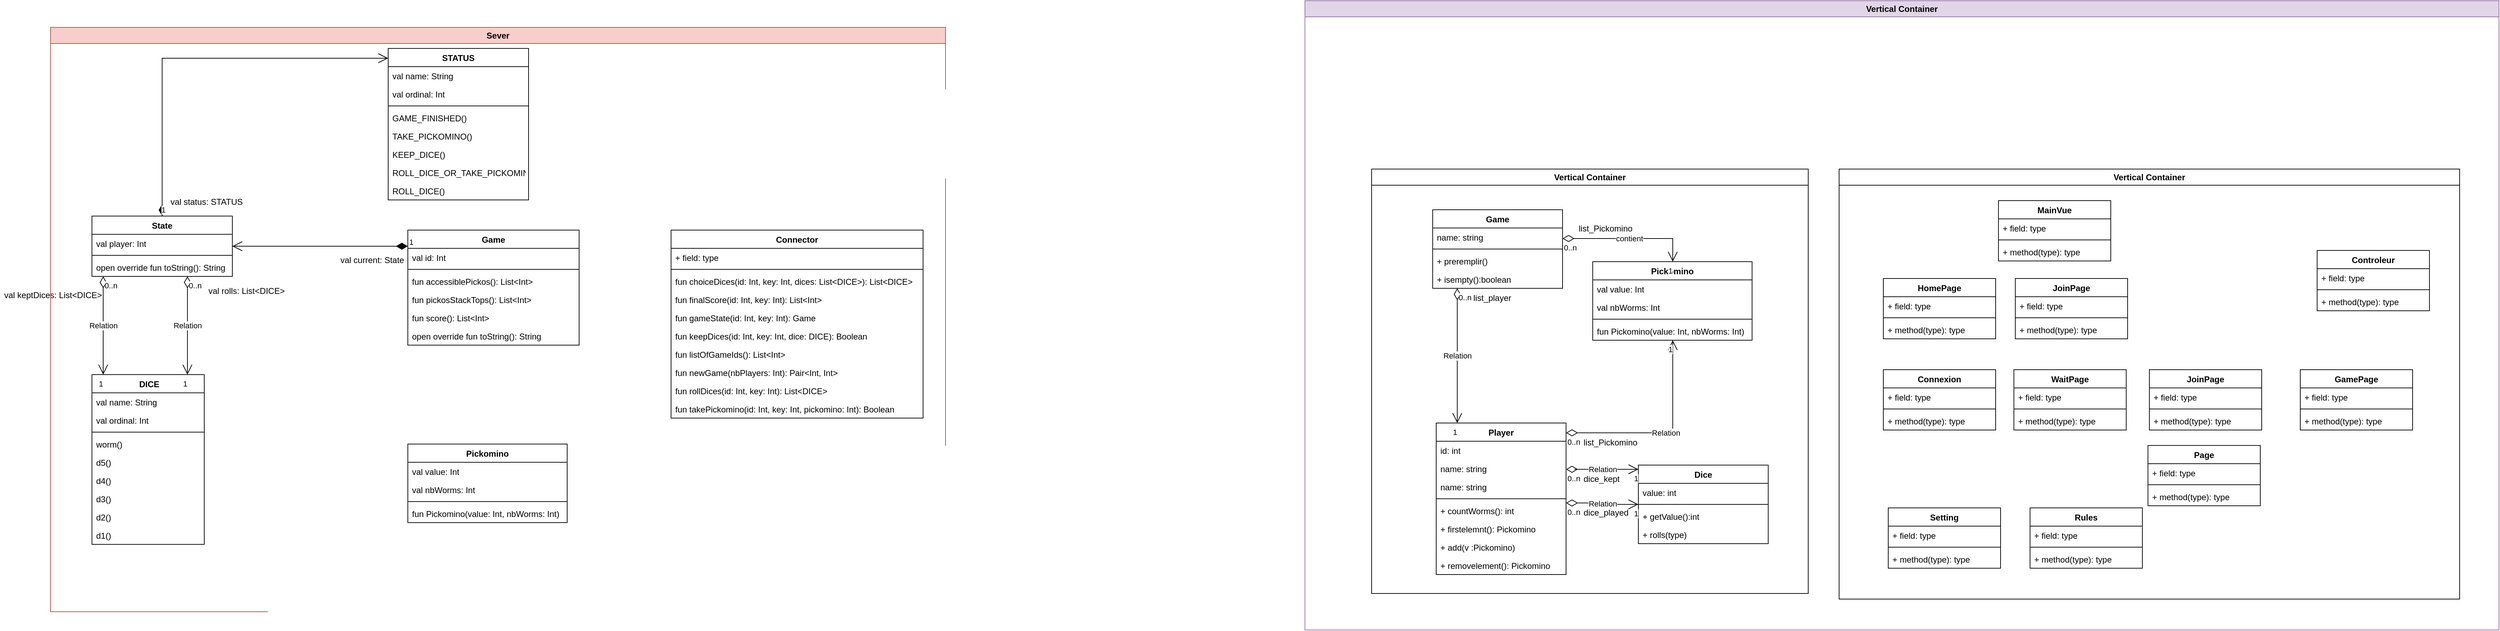 <mxfile version="21.2.8" type="device">
  <diagram name="Page-1" id="RZT6y81iK2znv2RWIz-j">
    <mxGraphModel dx="1036" dy="606" grid="0" gridSize="10" guides="1" tooltips="1" connect="1" arrows="1" fold="1" page="1" pageScale="1" pageWidth="827" pageHeight="1169" math="0" shadow="0">
      <root>
        <mxCell id="0" />
        <mxCell id="1" parent="0" />
        <mxCell id="cSXNjDyf7hBkQ2mtIfp5-1" value="Game" style="swimlane;fontStyle=1;align=center;verticalAlign=top;childLayout=stackLayout;horizontal=1;startSize=26;horizontalStack=0;resizeParent=1;resizeParentMax=0;resizeLast=0;collapsible=1;marginBottom=0;whiteSpace=wrap;html=1;" parent="1" vertex="1">
          <mxGeometry x="768" y="386" width="244" height="164" as="geometry" />
        </mxCell>
        <mxCell id="cSXNjDyf7hBkQ2mtIfp5-2" value="val id: Int" style="text;strokeColor=none;fillColor=none;align=left;verticalAlign=top;spacingLeft=4;spacingRight=4;overflow=hidden;rotatable=0;points=[[0,0.5],[1,0.5]];portConstraint=eastwest;whiteSpace=wrap;html=1;" parent="cSXNjDyf7hBkQ2mtIfp5-1" vertex="1">
          <mxGeometry y="26" width="244" height="26" as="geometry" />
        </mxCell>
        <mxCell id="cSXNjDyf7hBkQ2mtIfp5-3" value="" style="line;strokeWidth=1;fillColor=none;align=left;verticalAlign=middle;spacingTop=-1;spacingLeft=3;spacingRight=3;rotatable=0;labelPosition=right;points=[];portConstraint=eastwest;strokeColor=inherit;" parent="cSXNjDyf7hBkQ2mtIfp5-1" vertex="1">
          <mxGeometry y="52" width="244" height="8" as="geometry" />
        </mxCell>
        <mxCell id="cSXNjDyf7hBkQ2mtIfp5-45" value="fun accessiblePickos(): List&amp;lt;Int&amp;gt;" style="text;strokeColor=none;fillColor=none;align=left;verticalAlign=top;spacingLeft=4;spacingRight=4;overflow=hidden;rotatable=0;points=[[0,0.5],[1,0.5]];portConstraint=eastwest;whiteSpace=wrap;html=1;" parent="cSXNjDyf7hBkQ2mtIfp5-1" vertex="1">
          <mxGeometry y="60" width="244" height="26" as="geometry" />
        </mxCell>
        <mxCell id="cSXNjDyf7hBkQ2mtIfp5-46" value="fun pickosStackTops(): List&amp;lt;Int&amp;gt;" style="text;strokeColor=none;fillColor=none;align=left;verticalAlign=top;spacingLeft=4;spacingRight=4;overflow=hidden;rotatable=0;points=[[0,0.5],[1,0.5]];portConstraint=eastwest;whiteSpace=wrap;html=1;" parent="cSXNjDyf7hBkQ2mtIfp5-1" vertex="1">
          <mxGeometry y="86" width="244" height="26" as="geometry" />
        </mxCell>
        <mxCell id="cSXNjDyf7hBkQ2mtIfp5-47" value="fun score(): List&amp;lt;Int&amp;gt;" style="text;strokeColor=none;fillColor=none;align=left;verticalAlign=top;spacingLeft=4;spacingRight=4;overflow=hidden;rotatable=0;points=[[0,0.5],[1,0.5]];portConstraint=eastwest;whiteSpace=wrap;html=1;" parent="cSXNjDyf7hBkQ2mtIfp5-1" vertex="1">
          <mxGeometry y="112" width="244" height="26" as="geometry" />
        </mxCell>
        <mxCell id="cSXNjDyf7hBkQ2mtIfp5-48" value="open override fun toString(): String" style="text;strokeColor=none;fillColor=none;align=left;verticalAlign=top;spacingLeft=4;spacingRight=4;overflow=hidden;rotatable=0;points=[[0,0.5],[1,0.5]];portConstraint=eastwest;whiteSpace=wrap;html=1;" parent="cSXNjDyf7hBkQ2mtIfp5-1" vertex="1">
          <mxGeometry y="138" width="244" height="26" as="geometry" />
        </mxCell>
        <mxCell id="cSXNjDyf7hBkQ2mtIfp5-5" value="Connector" style="swimlane;fontStyle=1;align=center;verticalAlign=top;childLayout=stackLayout;horizontal=1;startSize=26;horizontalStack=0;resizeParent=1;resizeParentMax=0;resizeLast=0;collapsible=1;marginBottom=0;whiteSpace=wrap;html=1;" parent="1" vertex="1">
          <mxGeometry x="1143" y="386" width="359" height="268" as="geometry" />
        </mxCell>
        <mxCell id="cSXNjDyf7hBkQ2mtIfp5-6" value="+ field: type" style="text;strokeColor=none;fillColor=none;align=left;verticalAlign=top;spacingLeft=4;spacingRight=4;overflow=hidden;rotatable=0;points=[[0,0.5],[1,0.5]];portConstraint=eastwest;whiteSpace=wrap;html=1;" parent="cSXNjDyf7hBkQ2mtIfp5-5" vertex="1">
          <mxGeometry y="26" width="359" height="26" as="geometry" />
        </mxCell>
        <mxCell id="cSXNjDyf7hBkQ2mtIfp5-7" value="" style="line;strokeWidth=1;fillColor=none;align=left;verticalAlign=middle;spacingTop=-1;spacingLeft=3;spacingRight=3;rotatable=0;labelPosition=right;points=[];portConstraint=eastwest;strokeColor=inherit;" parent="cSXNjDyf7hBkQ2mtIfp5-5" vertex="1">
          <mxGeometry y="52" width="359" height="8" as="geometry" />
        </mxCell>
        <mxCell id="cSXNjDyf7hBkQ2mtIfp5-8" value="fun choiceDices(id: Int, key: Int, dices: List&amp;lt;DICE&amp;gt;): List&amp;lt;DICE&amp;gt;" style="text;strokeColor=none;fillColor=none;align=left;verticalAlign=top;spacingLeft=4;spacingRight=4;overflow=hidden;rotatable=0;points=[[0,0.5],[1,0.5]];portConstraint=eastwest;whiteSpace=wrap;html=1;" parent="cSXNjDyf7hBkQ2mtIfp5-5" vertex="1">
          <mxGeometry y="60" width="359" height="26" as="geometry" />
        </mxCell>
        <mxCell id="cSXNjDyf7hBkQ2mtIfp5-27" value="fun finalScore(id: Int, key: Int): List&amp;lt;Int&amp;gt;" style="text;strokeColor=none;fillColor=none;align=left;verticalAlign=top;spacingLeft=4;spacingRight=4;overflow=hidden;rotatable=0;points=[[0,0.5],[1,0.5]];portConstraint=eastwest;whiteSpace=wrap;html=1;" parent="cSXNjDyf7hBkQ2mtIfp5-5" vertex="1">
          <mxGeometry y="86" width="359" height="26" as="geometry" />
        </mxCell>
        <mxCell id="cSXNjDyf7hBkQ2mtIfp5-29" value="fun gameState(id: Int, key: Int): Game" style="text;strokeColor=none;fillColor=none;align=left;verticalAlign=top;spacingLeft=4;spacingRight=4;overflow=hidden;rotatable=0;points=[[0,0.5],[1,0.5]];portConstraint=eastwest;whiteSpace=wrap;html=1;" parent="cSXNjDyf7hBkQ2mtIfp5-5" vertex="1">
          <mxGeometry y="112" width="359" height="26" as="geometry" />
        </mxCell>
        <mxCell id="cSXNjDyf7hBkQ2mtIfp5-30" value="fun keepDices(id: Int, key: Int, dice: DICE): Boolean" style="text;strokeColor=none;fillColor=none;align=left;verticalAlign=top;spacingLeft=4;spacingRight=4;overflow=hidden;rotatable=0;points=[[0,0.5],[1,0.5]];portConstraint=eastwest;whiteSpace=wrap;html=1;" parent="cSXNjDyf7hBkQ2mtIfp5-5" vertex="1">
          <mxGeometry y="138" width="359" height="26" as="geometry" />
        </mxCell>
        <mxCell id="cSXNjDyf7hBkQ2mtIfp5-31" value="&lt;div&gt;fun listOfGameIds(): List&amp;lt;Int&amp;gt;&lt;/div&gt;" style="text;strokeColor=none;fillColor=none;align=left;verticalAlign=top;spacingLeft=4;spacingRight=4;overflow=hidden;rotatable=0;points=[[0,0.5],[1,0.5]];portConstraint=eastwest;whiteSpace=wrap;html=1;" parent="cSXNjDyf7hBkQ2mtIfp5-5" vertex="1">
          <mxGeometry y="164" width="359" height="26" as="geometry" />
        </mxCell>
        <mxCell id="cSXNjDyf7hBkQ2mtIfp5-28" value="fun newGame(nbPlayers: Int): Pair&amp;lt;Int, Int&amp;gt;" style="text;strokeColor=none;fillColor=none;align=left;verticalAlign=top;spacingLeft=4;spacingRight=4;overflow=hidden;rotatable=0;points=[[0,0.5],[1,0.5]];portConstraint=eastwest;whiteSpace=wrap;html=1;" parent="cSXNjDyf7hBkQ2mtIfp5-5" vertex="1">
          <mxGeometry y="190" width="359" height="26" as="geometry" />
        </mxCell>
        <mxCell id="cSXNjDyf7hBkQ2mtIfp5-26" value="fun rollDices(id: Int, key: Int): List&amp;lt;DICE&amp;gt;" style="text;strokeColor=none;fillColor=none;align=left;verticalAlign=top;spacingLeft=4;spacingRight=4;overflow=hidden;rotatable=0;points=[[0,0.5],[1,0.5]];portConstraint=eastwest;whiteSpace=wrap;html=1;" parent="cSXNjDyf7hBkQ2mtIfp5-5" vertex="1">
          <mxGeometry y="216" width="359" height="26" as="geometry" />
        </mxCell>
        <mxCell id="cSXNjDyf7hBkQ2mtIfp5-35" value="fun takePickomino(id: Int, key: Int, pickomino: Int): Boolean" style="text;strokeColor=none;fillColor=none;align=left;verticalAlign=top;spacingLeft=4;spacingRight=4;overflow=hidden;rotatable=0;points=[[0,0.5],[1,0.5]];portConstraint=eastwest;whiteSpace=wrap;html=1;" parent="cSXNjDyf7hBkQ2mtIfp5-5" vertex="1">
          <mxGeometry y="242" width="359" height="26" as="geometry" />
        </mxCell>
        <mxCell id="cSXNjDyf7hBkQ2mtIfp5-13" value="State" style="swimlane;fontStyle=1;align=center;verticalAlign=top;childLayout=stackLayout;horizontal=1;startSize=26;horizontalStack=0;resizeParent=1;resizeParentMax=0;resizeLast=0;collapsible=1;marginBottom=0;whiteSpace=wrap;html=1;" parent="1" vertex="1">
          <mxGeometry x="318" y="366" width="200" height="86" as="geometry" />
        </mxCell>
        <mxCell id="cSXNjDyf7hBkQ2mtIfp5-53" value="val player: Int" style="text;strokeColor=none;fillColor=none;align=left;verticalAlign=top;spacingLeft=4;spacingRight=4;overflow=hidden;rotatable=0;points=[[0,0.5],[1,0.5]];portConstraint=eastwest;whiteSpace=wrap;html=1;" parent="cSXNjDyf7hBkQ2mtIfp5-13" vertex="1">
          <mxGeometry y="26" width="200" height="26" as="geometry" />
        </mxCell>
        <mxCell id="cSXNjDyf7hBkQ2mtIfp5-15" value="" style="line;strokeWidth=1;fillColor=none;align=left;verticalAlign=middle;spacingTop=-1;spacingLeft=3;spacingRight=3;rotatable=0;labelPosition=right;points=[];portConstraint=eastwest;strokeColor=inherit;" parent="cSXNjDyf7hBkQ2mtIfp5-13" vertex="1">
          <mxGeometry y="52" width="200" height="8" as="geometry" />
        </mxCell>
        <mxCell id="cSXNjDyf7hBkQ2mtIfp5-16" value="open override fun toString(): String" style="text;strokeColor=none;fillColor=none;align=left;verticalAlign=top;spacingLeft=4;spacingRight=4;overflow=hidden;rotatable=0;points=[[0,0.5],[1,0.5]];portConstraint=eastwest;whiteSpace=wrap;html=1;" parent="cSXNjDyf7hBkQ2mtIfp5-13" vertex="1">
          <mxGeometry y="60" width="200" height="26" as="geometry" />
        </mxCell>
        <mxCell id="cSXNjDyf7hBkQ2mtIfp5-18" value="Pickomino" style="swimlane;fontStyle=1;align=center;verticalAlign=top;childLayout=stackLayout;horizontal=1;startSize=26;horizontalStack=0;resizeParent=1;resizeParentMax=0;resizeLast=0;collapsible=1;marginBottom=0;whiteSpace=wrap;html=1;" parent="1" vertex="1">
          <mxGeometry x="768" y="691" width="227" height="112" as="geometry" />
        </mxCell>
        <mxCell id="cSXNjDyf7hBkQ2mtIfp5-49" value="val value: Int" style="text;strokeColor=none;fillColor=none;align=left;verticalAlign=top;spacingLeft=4;spacingRight=4;overflow=hidden;rotatable=0;points=[[0,0.5],[1,0.5]];portConstraint=eastwest;whiteSpace=wrap;html=1;" parent="cSXNjDyf7hBkQ2mtIfp5-18" vertex="1">
          <mxGeometry y="26" width="227" height="26" as="geometry" />
        </mxCell>
        <mxCell id="cSXNjDyf7hBkQ2mtIfp5-19" value="val nbWorms: Int" style="text;strokeColor=none;fillColor=none;align=left;verticalAlign=top;spacingLeft=4;spacingRight=4;overflow=hidden;rotatable=0;points=[[0,0.5],[1,0.5]];portConstraint=eastwest;whiteSpace=wrap;html=1;" parent="cSXNjDyf7hBkQ2mtIfp5-18" vertex="1">
          <mxGeometry y="52" width="227" height="26" as="geometry" />
        </mxCell>
        <mxCell id="cSXNjDyf7hBkQ2mtIfp5-20" value="" style="line;strokeWidth=1;fillColor=none;align=left;verticalAlign=middle;spacingTop=-1;spacingLeft=3;spacingRight=3;rotatable=0;labelPosition=right;points=[];portConstraint=eastwest;strokeColor=inherit;" parent="cSXNjDyf7hBkQ2mtIfp5-18" vertex="1">
          <mxGeometry y="78" width="227" height="8" as="geometry" />
        </mxCell>
        <mxCell id="cSXNjDyf7hBkQ2mtIfp5-21" value="fun Pickomino(value: Int, nbWorms: Int)" style="text;strokeColor=none;fillColor=none;align=left;verticalAlign=top;spacingLeft=4;spacingRight=4;overflow=hidden;rotatable=0;points=[[0,0.5],[1,0.5]];portConstraint=eastwest;whiteSpace=wrap;html=1;" parent="cSXNjDyf7hBkQ2mtIfp5-18" vertex="1">
          <mxGeometry y="86" width="227" height="26" as="geometry" />
        </mxCell>
        <mxCell id="cSXNjDyf7hBkQ2mtIfp5-22" value="&amp;nbsp;DICE" style="swimlane;fontStyle=1;align=center;verticalAlign=top;childLayout=stackLayout;horizontal=1;startSize=26;horizontalStack=0;resizeParent=1;resizeParentMax=0;resizeLast=0;collapsible=1;marginBottom=0;whiteSpace=wrap;html=1;" parent="1" vertex="1">
          <mxGeometry x="318" y="592" width="160" height="242" as="geometry" />
        </mxCell>
        <mxCell id="cSXNjDyf7hBkQ2mtIfp5-42" value="val name: String" style="text;strokeColor=none;fillColor=none;align=left;verticalAlign=top;spacingLeft=4;spacingRight=4;overflow=hidden;rotatable=0;points=[[0,0.5],[1,0.5]];portConstraint=eastwest;whiteSpace=wrap;html=1;" parent="cSXNjDyf7hBkQ2mtIfp5-22" vertex="1">
          <mxGeometry y="26" width="160" height="26" as="geometry" />
        </mxCell>
        <mxCell id="cSXNjDyf7hBkQ2mtIfp5-23" value="val ordinal: Int" style="text;strokeColor=none;fillColor=none;align=left;verticalAlign=top;spacingLeft=4;spacingRight=4;overflow=hidden;rotatable=0;points=[[0,0.5],[1,0.5]];portConstraint=eastwest;whiteSpace=wrap;html=1;" parent="cSXNjDyf7hBkQ2mtIfp5-22" vertex="1">
          <mxGeometry y="52" width="160" height="26" as="geometry" />
        </mxCell>
        <mxCell id="cSXNjDyf7hBkQ2mtIfp5-24" value="" style="line;strokeWidth=1;fillColor=none;align=left;verticalAlign=middle;spacingTop=-1;spacingLeft=3;spacingRight=3;rotatable=0;labelPosition=right;points=[];portConstraint=eastwest;strokeColor=inherit;" parent="cSXNjDyf7hBkQ2mtIfp5-22" vertex="1">
          <mxGeometry y="78" width="160" height="8" as="geometry" />
        </mxCell>
        <mxCell id="cSXNjDyf7hBkQ2mtIfp5-36" value="&lt;div&gt;worm()&lt;/div&gt;&lt;div&gt;&lt;br&gt;&lt;/div&gt;" style="text;strokeColor=none;fillColor=none;align=left;verticalAlign=top;spacingLeft=4;spacingRight=4;overflow=hidden;rotatable=0;points=[[0,0.5],[1,0.5]];portConstraint=eastwest;whiteSpace=wrap;html=1;" parent="cSXNjDyf7hBkQ2mtIfp5-22" vertex="1">
          <mxGeometry y="86" width="160" height="26" as="geometry" />
        </mxCell>
        <mxCell id="cSXNjDyf7hBkQ2mtIfp5-39" value="&lt;div&gt;d5()&lt;/div&gt;&lt;div&gt;&lt;br&gt;&lt;/div&gt;" style="text;strokeColor=none;fillColor=none;align=left;verticalAlign=top;spacingLeft=4;spacingRight=4;overflow=hidden;rotatable=0;points=[[0,0.5],[1,0.5]];portConstraint=eastwest;whiteSpace=wrap;html=1;" parent="cSXNjDyf7hBkQ2mtIfp5-22" vertex="1">
          <mxGeometry y="112" width="160" height="26" as="geometry" />
        </mxCell>
        <mxCell id="cSXNjDyf7hBkQ2mtIfp5-38" value="&lt;div&gt;d4()&lt;/div&gt;&lt;div&gt;&lt;br&gt;&lt;/div&gt;" style="text;strokeColor=none;fillColor=none;align=left;verticalAlign=top;spacingLeft=4;spacingRight=4;overflow=hidden;rotatable=0;points=[[0,0.5],[1,0.5]];portConstraint=eastwest;whiteSpace=wrap;html=1;" parent="cSXNjDyf7hBkQ2mtIfp5-22" vertex="1">
          <mxGeometry y="138" width="160" height="26" as="geometry" />
        </mxCell>
        <mxCell id="cSXNjDyf7hBkQ2mtIfp5-41" value="&lt;div&gt;d3()&lt;/div&gt;&lt;div&gt;&lt;br&gt;&lt;/div&gt;" style="text;strokeColor=none;fillColor=none;align=left;verticalAlign=top;spacingLeft=4;spacingRight=4;overflow=hidden;rotatable=0;points=[[0,0.5],[1,0.5]];portConstraint=eastwest;whiteSpace=wrap;html=1;" parent="cSXNjDyf7hBkQ2mtIfp5-22" vertex="1">
          <mxGeometry y="164" width="160" height="26" as="geometry" />
        </mxCell>
        <mxCell id="cSXNjDyf7hBkQ2mtIfp5-40" value="&lt;div&gt;d2()&lt;/div&gt;&lt;div&gt;&lt;br&gt;&lt;/div&gt;" style="text;strokeColor=none;fillColor=none;align=left;verticalAlign=top;spacingLeft=4;spacingRight=4;overflow=hidden;rotatable=0;points=[[0,0.5],[1,0.5]];portConstraint=eastwest;whiteSpace=wrap;html=1;" parent="cSXNjDyf7hBkQ2mtIfp5-22" vertex="1">
          <mxGeometry y="190" width="160" height="26" as="geometry" />
        </mxCell>
        <mxCell id="cSXNjDyf7hBkQ2mtIfp5-37" value="&lt;div&gt;d1()&lt;/div&gt;&lt;div&gt;&lt;br&gt;&lt;/div&gt;" style="text;strokeColor=none;fillColor=none;align=left;verticalAlign=top;spacingLeft=4;spacingRight=4;overflow=hidden;rotatable=0;points=[[0,0.5],[1,0.5]];portConstraint=eastwest;whiteSpace=wrap;html=1;" parent="cSXNjDyf7hBkQ2mtIfp5-22" vertex="1">
          <mxGeometry y="216" width="160" height="26" as="geometry" />
        </mxCell>
        <mxCell id="cSXNjDyf7hBkQ2mtIfp5-54" value="STATUS" style="swimlane;fontStyle=1;align=center;verticalAlign=top;childLayout=stackLayout;horizontal=1;startSize=26;horizontalStack=0;resizeParent=1;resizeParentMax=0;resizeLast=0;collapsible=1;marginBottom=0;whiteSpace=wrap;html=1;" parent="1" vertex="1">
          <mxGeometry x="740" y="127" width="200" height="216" as="geometry" />
        </mxCell>
        <mxCell id="cSXNjDyf7hBkQ2mtIfp5-55" value="val name: String" style="text;strokeColor=none;fillColor=none;align=left;verticalAlign=top;spacingLeft=4;spacingRight=4;overflow=hidden;rotatable=0;points=[[0,0.5],[1,0.5]];portConstraint=eastwest;whiteSpace=wrap;html=1;" parent="cSXNjDyf7hBkQ2mtIfp5-54" vertex="1">
          <mxGeometry y="26" width="200" height="26" as="geometry" />
        </mxCell>
        <mxCell id="cSXNjDyf7hBkQ2mtIfp5-56" value="val ordinal: Int" style="text;strokeColor=none;fillColor=none;align=left;verticalAlign=top;spacingLeft=4;spacingRight=4;overflow=hidden;rotatable=0;points=[[0,0.5],[1,0.5]];portConstraint=eastwest;whiteSpace=wrap;html=1;" parent="cSXNjDyf7hBkQ2mtIfp5-54" vertex="1">
          <mxGeometry y="52" width="200" height="26" as="geometry" />
        </mxCell>
        <mxCell id="cSXNjDyf7hBkQ2mtIfp5-59" value="" style="line;strokeWidth=1;fillColor=none;align=left;verticalAlign=middle;spacingTop=-1;spacingLeft=3;spacingRight=3;rotatable=0;labelPosition=right;points=[];portConstraint=eastwest;strokeColor=inherit;" parent="cSXNjDyf7hBkQ2mtIfp5-54" vertex="1">
          <mxGeometry y="78" width="200" height="8" as="geometry" />
        </mxCell>
        <mxCell id="cSXNjDyf7hBkQ2mtIfp5-61" value="&lt;div&gt;GAME_FINISHED()&lt;/div&gt;&lt;div&gt;&lt;br&gt;&lt;/div&gt;" style="text;strokeColor=none;fillColor=none;align=left;verticalAlign=top;spacingLeft=4;spacingRight=4;overflow=hidden;rotatable=0;points=[[0,0.5],[1,0.5]];portConstraint=eastwest;whiteSpace=wrap;html=1;" parent="cSXNjDyf7hBkQ2mtIfp5-54" vertex="1">
          <mxGeometry y="86" width="200" height="26" as="geometry" />
        </mxCell>
        <mxCell id="cSXNjDyf7hBkQ2mtIfp5-62" value="&lt;div&gt;TAKE_PICKOMINO()&lt;/div&gt;&lt;div&gt;&lt;br&gt;&lt;/div&gt;" style="text;strokeColor=none;fillColor=none;align=left;verticalAlign=top;spacingLeft=4;spacingRight=4;overflow=hidden;rotatable=0;points=[[0,0.5],[1,0.5]];portConstraint=eastwest;whiteSpace=wrap;html=1;" parent="cSXNjDyf7hBkQ2mtIfp5-54" vertex="1">
          <mxGeometry y="112" width="200" height="26" as="geometry" />
        </mxCell>
        <mxCell id="cSXNjDyf7hBkQ2mtIfp5-63" value="&lt;div&gt;KEEP_DICE()&lt;/div&gt;&lt;div&gt;&lt;br&gt;&lt;/div&gt;" style="text;strokeColor=none;fillColor=none;align=left;verticalAlign=top;spacingLeft=4;spacingRight=4;overflow=hidden;rotatable=0;points=[[0,0.5],[1,0.5]];portConstraint=eastwest;whiteSpace=wrap;html=1;" parent="cSXNjDyf7hBkQ2mtIfp5-54" vertex="1">
          <mxGeometry y="138" width="200" height="26" as="geometry" />
        </mxCell>
        <mxCell id="cSXNjDyf7hBkQ2mtIfp5-64" value="&lt;div&gt;&lt;div&gt;ROLL_DICE_OR_TAKE_PICKOMINO()&lt;/div&gt;&lt;/div&gt;&lt;div&gt;&lt;br&gt;&lt;/div&gt;" style="text;strokeColor=none;fillColor=none;align=left;verticalAlign=top;spacingLeft=4;spacingRight=4;overflow=hidden;rotatable=0;points=[[0,0.5],[1,0.5]];portConstraint=eastwest;whiteSpace=wrap;html=1;" parent="cSXNjDyf7hBkQ2mtIfp5-54" vertex="1">
          <mxGeometry y="164" width="200" height="26" as="geometry" />
        </mxCell>
        <mxCell id="cSXNjDyf7hBkQ2mtIfp5-60" value="&lt;div&gt;&lt;div&gt;ROLL_DICE()&lt;/div&gt;&lt;/div&gt;&lt;div&gt;&lt;br&gt;&lt;/div&gt;" style="text;strokeColor=none;fillColor=none;align=left;verticalAlign=top;spacingLeft=4;spacingRight=4;overflow=hidden;rotatable=0;points=[[0,0.5],[1,0.5]];portConstraint=eastwest;whiteSpace=wrap;html=1;" parent="cSXNjDyf7hBkQ2mtIfp5-54" vertex="1">
          <mxGeometry y="190" width="200" height="26" as="geometry" />
        </mxCell>
        <mxCell id="cSXNjDyf7hBkQ2mtIfp5-51" value="val keptDices: List&amp;lt;DICE&amp;gt;" style="text;strokeColor=none;fillColor=none;align=left;verticalAlign=top;spacingLeft=4;spacingRight=4;overflow=hidden;rotatable=0;points=[[0,0.5],[1,0.5]];portConstraint=eastwest;whiteSpace=wrap;html=1;" parent="1" vertex="1">
          <mxGeometry x="187" y="465" width="200" height="26" as="geometry" />
        </mxCell>
        <mxCell id="cSXNjDyf7hBkQ2mtIfp5-52" value="val rolls: List&amp;lt;DICE&amp;gt;" style="text;strokeColor=none;fillColor=none;align=left;verticalAlign=top;spacingLeft=4;spacingRight=4;overflow=hidden;rotatable=0;points=[[0,0.5],[1,0.5]];portConstraint=eastwest;whiteSpace=wrap;html=1;" parent="1" vertex="1">
          <mxGeometry x="478" y="459" width="200" height="26" as="geometry" />
        </mxCell>
        <mxCell id="cSXNjDyf7hBkQ2mtIfp5-50" value="val status: STATUS" style="text;strokeColor=none;fillColor=none;align=left;verticalAlign=top;spacingLeft=4;spacingRight=4;overflow=hidden;rotatable=0;points=[[0,0.5],[1,0.5]];portConstraint=eastwest;whiteSpace=wrap;html=1;" parent="1" vertex="1">
          <mxGeometry x="424" y="332" width="200" height="26" as="geometry" />
        </mxCell>
        <mxCell id="cSXNjDyf7hBkQ2mtIfp5-65" value="1" style="endArrow=open;html=1;endSize=12;startArrow=diamondThin;startSize=14;startFill=1;edgeStyle=orthogonalEdgeStyle;align=left;verticalAlign=bottom;rounded=0;" parent="1" source="cSXNjDyf7hBkQ2mtIfp5-13" target="cSXNjDyf7hBkQ2mtIfp5-54" edge="1">
          <mxGeometry x="-1" y="3" relative="1" as="geometry">
            <mxPoint x="839" y="314" as="sourcePoint" />
            <mxPoint x="999" y="314" as="targetPoint" />
            <Array as="points">
              <mxPoint x="418" y="141" />
            </Array>
          </mxGeometry>
        </mxCell>
        <mxCell id="cSXNjDyf7hBkQ2mtIfp5-66" value="Relation" style="endArrow=open;html=1;endSize=12;startArrow=diamondThin;startSize=14;startFill=0;edgeStyle=orthogonalEdgeStyle;rounded=0;" parent="1" source="cSXNjDyf7hBkQ2mtIfp5-13" target="cSXNjDyf7hBkQ2mtIfp5-22" edge="1">
          <mxGeometry relative="1" as="geometry">
            <mxPoint x="839" y="573" as="sourcePoint" />
            <mxPoint x="999" y="573" as="targetPoint" />
            <Array as="points">
              <mxPoint x="334" y="560" />
              <mxPoint x="334" y="560" />
            </Array>
          </mxGeometry>
        </mxCell>
        <mxCell id="cSXNjDyf7hBkQ2mtIfp5-67" value="0..n" style="edgeLabel;resizable=0;html=1;align=left;verticalAlign=top;" parent="cSXNjDyf7hBkQ2mtIfp5-66" connectable="0" vertex="1">
          <mxGeometry x="-1" relative="1" as="geometry" />
        </mxCell>
        <mxCell id="cSXNjDyf7hBkQ2mtIfp5-68" value="1" style="edgeLabel;resizable=0;html=1;align=right;verticalAlign=top;" parent="cSXNjDyf7hBkQ2mtIfp5-66" connectable="0" vertex="1">
          <mxGeometry x="1" relative="1" as="geometry" />
        </mxCell>
        <mxCell id="cSXNjDyf7hBkQ2mtIfp5-69" value="Relation" style="endArrow=open;html=1;endSize=12;startArrow=diamondThin;startSize=14;startFill=0;edgeStyle=orthogonalEdgeStyle;rounded=0;" parent="1" source="cSXNjDyf7hBkQ2mtIfp5-13" target="cSXNjDyf7hBkQ2mtIfp5-22" edge="1">
          <mxGeometry relative="1" as="geometry">
            <mxPoint x="344" y="462" as="sourcePoint" />
            <mxPoint x="344" y="602" as="targetPoint" />
            <Array as="points">
              <mxPoint x="454" y="488" />
              <mxPoint x="454" y="488" />
            </Array>
          </mxGeometry>
        </mxCell>
        <mxCell id="cSXNjDyf7hBkQ2mtIfp5-70" value="0..n" style="edgeLabel;resizable=0;html=1;align=left;verticalAlign=top;" parent="cSXNjDyf7hBkQ2mtIfp5-69" connectable="0" vertex="1">
          <mxGeometry x="-1" relative="1" as="geometry" />
        </mxCell>
        <mxCell id="cSXNjDyf7hBkQ2mtIfp5-71" value="1" style="edgeLabel;resizable=0;html=1;align=right;verticalAlign=top;" parent="cSXNjDyf7hBkQ2mtIfp5-69" connectable="0" vertex="1">
          <mxGeometry x="1" relative="1" as="geometry" />
        </mxCell>
        <mxCell id="cSXNjDyf7hBkQ2mtIfp5-43" value="val current: State" style="text;strokeColor=none;fillColor=none;align=left;verticalAlign=top;spacingLeft=4;spacingRight=4;overflow=hidden;rotatable=0;points=[[0,0.5],[1,0.5]];portConstraint=eastwest;whiteSpace=wrap;html=1;" parent="1" vertex="1">
          <mxGeometry x="666" y="415" width="244" height="26" as="geometry" />
        </mxCell>
        <mxCell id="cSXNjDyf7hBkQ2mtIfp5-73" value="1" style="endArrow=open;html=1;endSize=12;startArrow=diamondThin;startSize=14;startFill=1;edgeStyle=orthogonalEdgeStyle;align=left;verticalAlign=bottom;rounded=0;" parent="1" source="cSXNjDyf7hBkQ2mtIfp5-1" target="cSXNjDyf7hBkQ2mtIfp5-13" edge="1">
          <mxGeometry x="-1" y="3" relative="1" as="geometry">
            <mxPoint x="820" y="459" as="sourcePoint" />
            <mxPoint x="980" y="459" as="targetPoint" />
            <Array as="points">
              <mxPoint x="733" y="409" />
              <mxPoint x="733" y="409" />
            </Array>
          </mxGeometry>
        </mxCell>
        <mxCell id="tUZ9aXgOReJQeI9EX30n-1" value="Sever" style="swimlane;whiteSpace=wrap;html=1;fillColor=#f8cecc;strokeColor=#b85450;" parent="1" vertex="1">
          <mxGeometry x="259" y="97" width="1275" height="833" as="geometry" />
        </mxCell>
        <mxCell id="tUZ9aXgOReJQeI9EX30n-2" value="Vertical Container" style="swimlane;whiteSpace=wrap;html=1;fillColor=#e1d5e7;strokeColor=#9673a6;" parent="1" vertex="1">
          <mxGeometry x="2046" y="59" width="1701" height="897" as="geometry" />
        </mxCell>
        <mxCell id="tUZ9aXgOReJQeI9EX30n-59" value="Vertical Container" style="swimlane;whiteSpace=wrap;html=1;" parent="tUZ9aXgOReJQeI9EX30n-2" vertex="1">
          <mxGeometry x="95" y="240" width="622" height="605" as="geometry" />
        </mxCell>
        <mxCell id="tUZ9aXgOReJQeI9EX30n-3" value="Player" style="swimlane;fontStyle=1;align=center;verticalAlign=top;childLayout=stackLayout;horizontal=1;startSize=26;horizontalStack=0;resizeParent=1;resizeParentMax=0;resizeLast=0;collapsible=1;marginBottom=0;whiteSpace=wrap;html=1;" parent="tUZ9aXgOReJQeI9EX30n-59" vertex="1">
          <mxGeometry x="92" y="362" width="185" height="216" as="geometry" />
        </mxCell>
        <mxCell id="tUZ9aXgOReJQeI9EX30n-4" value="id: int" style="text;strokeColor=none;fillColor=none;align=left;verticalAlign=top;spacingLeft=4;spacingRight=4;overflow=hidden;rotatable=0;points=[[0,0.5],[1,0.5]];portConstraint=eastwest;whiteSpace=wrap;html=1;" parent="tUZ9aXgOReJQeI9EX30n-3" vertex="1">
          <mxGeometry y="26" width="185" height="26" as="geometry" />
        </mxCell>
        <mxCell id="tUZ9aXgOReJQeI9EX30n-5" value="name: string" style="text;strokeColor=none;fillColor=none;align=left;verticalAlign=top;spacingLeft=4;spacingRight=4;overflow=hidden;rotatable=0;points=[[0,0.5],[1,0.5]];portConstraint=eastwest;whiteSpace=wrap;html=1;" parent="tUZ9aXgOReJQeI9EX30n-3" vertex="1">
          <mxGeometry y="52" width="185" height="26" as="geometry" />
        </mxCell>
        <mxCell id="tUZ9aXgOReJQeI9EX30n-42" value="name: string" style="text;strokeColor=none;fillColor=none;align=left;verticalAlign=top;spacingLeft=4;spacingRight=4;overflow=hidden;rotatable=0;points=[[0,0.5],[1,0.5]];portConstraint=eastwest;whiteSpace=wrap;html=1;" parent="tUZ9aXgOReJQeI9EX30n-3" vertex="1">
          <mxGeometry y="78" width="185" height="26" as="geometry" />
        </mxCell>
        <mxCell id="tUZ9aXgOReJQeI9EX30n-7" value="" style="line;strokeWidth=1;fillColor=none;align=left;verticalAlign=middle;spacingTop=-1;spacingLeft=3;spacingRight=3;rotatable=0;labelPosition=right;points=[];portConstraint=eastwest;strokeColor=inherit;" parent="tUZ9aXgOReJQeI9EX30n-3" vertex="1">
          <mxGeometry y="104" width="185" height="8" as="geometry" />
        </mxCell>
        <mxCell id="tUZ9aXgOReJQeI9EX30n-51" value="+ countWorms(): int" style="text;strokeColor=none;fillColor=none;align=left;verticalAlign=top;spacingLeft=4;spacingRight=4;overflow=hidden;rotatable=0;points=[[0,0.5],[1,0.5]];portConstraint=eastwest;whiteSpace=wrap;html=1;" parent="tUZ9aXgOReJQeI9EX30n-3" vertex="1">
          <mxGeometry y="112" width="185" height="26" as="geometry" />
        </mxCell>
        <mxCell id="tUZ9aXgOReJQeI9EX30n-53" value="+ firstelemnt():&amp;nbsp;Pickomino" style="text;strokeColor=none;fillColor=none;align=left;verticalAlign=top;spacingLeft=4;spacingRight=4;overflow=hidden;rotatable=0;points=[[0,0.5],[1,0.5]];portConstraint=eastwest;whiteSpace=wrap;html=1;" parent="tUZ9aXgOReJQeI9EX30n-3" vertex="1">
          <mxGeometry y="138" width="185" height="26" as="geometry" />
        </mxCell>
        <mxCell id="tUZ9aXgOReJQeI9EX30n-54" value="+ add(v :Pickomino)" style="text;strokeColor=none;fillColor=none;align=left;verticalAlign=top;spacingLeft=4;spacingRight=4;overflow=hidden;rotatable=0;points=[[0,0.5],[1,0.5]];portConstraint=eastwest;whiteSpace=wrap;html=1;" parent="tUZ9aXgOReJQeI9EX30n-3" vertex="1">
          <mxGeometry y="164" width="185" height="26" as="geometry" />
        </mxCell>
        <mxCell id="tUZ9aXgOReJQeI9EX30n-55" value="+ removelement():&amp;nbsp;Pickomino" style="text;strokeColor=none;fillColor=none;align=left;verticalAlign=top;spacingLeft=4;spacingRight=4;overflow=hidden;rotatable=0;points=[[0,0.5],[1,0.5]];portConstraint=eastwest;whiteSpace=wrap;html=1;" parent="tUZ9aXgOReJQeI9EX30n-3" vertex="1">
          <mxGeometry y="190" width="185" height="26" as="geometry" />
        </mxCell>
        <mxCell id="tUZ9aXgOReJQeI9EX30n-9" value="Game" style="swimlane;fontStyle=1;align=center;verticalAlign=top;childLayout=stackLayout;horizontal=1;startSize=26;horizontalStack=0;resizeParent=1;resizeParentMax=0;resizeLast=0;collapsible=1;marginBottom=0;whiteSpace=wrap;html=1;" parent="tUZ9aXgOReJQeI9EX30n-59" vertex="1">
          <mxGeometry x="87" y="58" width="185" height="112" as="geometry" />
        </mxCell>
        <mxCell id="tUZ9aXgOReJQeI9EX30n-11" value="name: string" style="text;strokeColor=none;fillColor=none;align=left;verticalAlign=top;spacingLeft=4;spacingRight=4;overflow=hidden;rotatable=0;points=[[0,0.5],[1,0.5]];portConstraint=eastwest;whiteSpace=wrap;html=1;" parent="tUZ9aXgOReJQeI9EX30n-9" vertex="1">
          <mxGeometry y="26" width="185" height="26" as="geometry" />
        </mxCell>
        <mxCell id="tUZ9aXgOReJQeI9EX30n-13" value="" style="line;strokeWidth=1;fillColor=none;align=left;verticalAlign=middle;spacingTop=-1;spacingLeft=3;spacingRight=3;rotatable=0;labelPosition=right;points=[];portConstraint=eastwest;strokeColor=inherit;" parent="tUZ9aXgOReJQeI9EX30n-9" vertex="1">
          <mxGeometry y="52" width="185" height="8" as="geometry" />
        </mxCell>
        <mxCell id="tUZ9aXgOReJQeI9EX30n-52" value="+ preremplir()" style="text;strokeColor=none;fillColor=none;align=left;verticalAlign=top;spacingLeft=4;spacingRight=4;overflow=hidden;rotatable=0;points=[[0,0.5],[1,0.5]];portConstraint=eastwest;whiteSpace=wrap;html=1;" parent="tUZ9aXgOReJQeI9EX30n-9" vertex="1">
          <mxGeometry y="60" width="185" height="26" as="geometry" />
        </mxCell>
        <mxCell id="tUZ9aXgOReJQeI9EX30n-14" value="+ isempty():boolean" style="text;strokeColor=none;fillColor=none;align=left;verticalAlign=top;spacingLeft=4;spacingRight=4;overflow=hidden;rotatable=0;points=[[0,0.5],[1,0.5]];portConstraint=eastwest;whiteSpace=wrap;html=1;" parent="tUZ9aXgOReJQeI9EX30n-9" vertex="1">
          <mxGeometry y="86" width="185" height="26" as="geometry" />
        </mxCell>
        <mxCell id="tUZ9aXgOReJQeI9EX30n-10" value="list_player&amp;nbsp;" style="text;strokeColor=none;fillColor=none;align=left;verticalAlign=top;spacingLeft=4;spacingRight=4;overflow=hidden;rotatable=0;points=[[0,0.5],[1,0.5]];portConstraint=eastwest;whiteSpace=wrap;html=1;" parent="tUZ9aXgOReJQeI9EX30n-59" vertex="1">
          <mxGeometry x="139" y="170" width="185" height="26" as="geometry" />
        </mxCell>
        <mxCell id="tUZ9aXgOReJQeI9EX30n-17" value="Relation" style="endArrow=open;html=1;endSize=12;startArrow=diamondThin;startSize=14;startFill=0;edgeStyle=orthogonalEdgeStyle;rounded=0;" parent="tUZ9aXgOReJQeI9EX30n-59" source="tUZ9aXgOReJQeI9EX30n-9" target="tUZ9aXgOReJQeI9EX30n-3" edge="1">
          <mxGeometry relative="1" as="geometry">
            <mxPoint x="57" y="196" as="sourcePoint" />
            <mxPoint x="217" y="196" as="targetPoint" />
            <Array as="points">
              <mxPoint x="122" y="296" />
              <mxPoint x="122" y="296" />
            </Array>
          </mxGeometry>
        </mxCell>
        <mxCell id="tUZ9aXgOReJQeI9EX30n-18" value="0..n" style="edgeLabel;resizable=0;html=1;align=left;verticalAlign=top;" parent="tUZ9aXgOReJQeI9EX30n-17" connectable="0" vertex="1">
          <mxGeometry x="-1" relative="1" as="geometry" />
        </mxCell>
        <mxCell id="tUZ9aXgOReJQeI9EX30n-19" value="1" style="edgeLabel;resizable=0;html=1;align=right;verticalAlign=top;" parent="tUZ9aXgOReJQeI9EX30n-17" connectable="0" vertex="1">
          <mxGeometry x="1" relative="1" as="geometry" />
        </mxCell>
        <mxCell id="tUZ9aXgOReJQeI9EX30n-20" value="list_Pickomino" style="text;strokeColor=none;fillColor=none;align=left;verticalAlign=top;spacingLeft=4;spacingRight=4;overflow=hidden;rotatable=0;points=[[0,0.5],[1,0.5]];portConstraint=eastwest;whiteSpace=wrap;html=1;" parent="tUZ9aXgOReJQeI9EX30n-59" vertex="1">
          <mxGeometry x="289" y="71" width="185" height="26" as="geometry" />
        </mxCell>
        <mxCell id="tUZ9aXgOReJQeI9EX30n-25" value="Pickomino" style="swimlane;fontStyle=1;align=center;verticalAlign=top;childLayout=stackLayout;horizontal=1;startSize=26;horizontalStack=0;resizeParent=1;resizeParentMax=0;resizeLast=0;collapsible=1;marginBottom=0;whiteSpace=wrap;html=1;" parent="tUZ9aXgOReJQeI9EX30n-59" vertex="1">
          <mxGeometry x="315" y="132" width="227" height="112" as="geometry" />
        </mxCell>
        <mxCell id="tUZ9aXgOReJQeI9EX30n-26" value="val value: Int" style="text;strokeColor=none;fillColor=none;align=left;verticalAlign=top;spacingLeft=4;spacingRight=4;overflow=hidden;rotatable=0;points=[[0,0.5],[1,0.5]];portConstraint=eastwest;whiteSpace=wrap;html=1;" parent="tUZ9aXgOReJQeI9EX30n-25" vertex="1">
          <mxGeometry y="26" width="227" height="26" as="geometry" />
        </mxCell>
        <mxCell id="tUZ9aXgOReJQeI9EX30n-27" value="val nbWorms: Int" style="text;strokeColor=none;fillColor=none;align=left;verticalAlign=top;spacingLeft=4;spacingRight=4;overflow=hidden;rotatable=0;points=[[0,0.5],[1,0.5]];portConstraint=eastwest;whiteSpace=wrap;html=1;" parent="tUZ9aXgOReJQeI9EX30n-25" vertex="1">
          <mxGeometry y="52" width="227" height="26" as="geometry" />
        </mxCell>
        <mxCell id="tUZ9aXgOReJQeI9EX30n-28" value="" style="line;strokeWidth=1;fillColor=none;align=left;verticalAlign=middle;spacingTop=-1;spacingLeft=3;spacingRight=3;rotatable=0;labelPosition=right;points=[];portConstraint=eastwest;strokeColor=inherit;" parent="tUZ9aXgOReJQeI9EX30n-25" vertex="1">
          <mxGeometry y="78" width="227" height="8" as="geometry" />
        </mxCell>
        <mxCell id="tUZ9aXgOReJQeI9EX30n-29" value="fun Pickomino(value: Int, nbWorms: Int)" style="text;strokeColor=none;fillColor=none;align=left;verticalAlign=top;spacingLeft=4;spacingRight=4;overflow=hidden;rotatable=0;points=[[0,0.5],[1,0.5]];portConstraint=eastwest;whiteSpace=wrap;html=1;" parent="tUZ9aXgOReJQeI9EX30n-25" vertex="1">
          <mxGeometry y="86" width="227" height="26" as="geometry" />
        </mxCell>
        <mxCell id="tUZ9aXgOReJQeI9EX30n-30" value="contient" style="endArrow=open;html=1;endSize=12;startArrow=diamondThin;startSize=14;startFill=0;edgeStyle=orthogonalEdgeStyle;rounded=0;" parent="tUZ9aXgOReJQeI9EX30n-59" source="tUZ9aXgOReJQeI9EX30n-9" target="tUZ9aXgOReJQeI9EX30n-25" edge="1">
          <mxGeometry relative="1" as="geometry">
            <mxPoint x="429" y="307" as="sourcePoint" />
            <mxPoint x="589" y="307" as="targetPoint" />
            <Array as="points">
              <mxPoint x="429" y="99" />
            </Array>
          </mxGeometry>
        </mxCell>
        <mxCell id="tUZ9aXgOReJQeI9EX30n-31" value="0..n" style="edgeLabel;resizable=0;html=1;align=left;verticalAlign=top;" parent="tUZ9aXgOReJQeI9EX30n-30" connectable="0" vertex="1">
          <mxGeometry x="-1" relative="1" as="geometry" />
        </mxCell>
        <mxCell id="tUZ9aXgOReJQeI9EX30n-32" value="1" style="edgeLabel;resizable=0;html=1;align=right;verticalAlign=top;" parent="tUZ9aXgOReJQeI9EX30n-30" connectable="0" vertex="1">
          <mxGeometry x="1" relative="1" as="geometry" />
        </mxCell>
        <mxCell id="tUZ9aXgOReJQeI9EX30n-33" value="Relation" style="endArrow=open;html=1;endSize=12;startArrow=diamondThin;startSize=14;startFill=0;edgeStyle=orthogonalEdgeStyle;rounded=0;" parent="tUZ9aXgOReJQeI9EX30n-59" source="tUZ9aXgOReJQeI9EX30n-3" target="tUZ9aXgOReJQeI9EX30n-25" edge="1">
          <mxGeometry relative="1" as="geometry">
            <mxPoint x="429" y="307" as="sourcePoint" />
            <mxPoint x="589" y="307" as="targetPoint" />
            <Array as="points">
              <mxPoint x="429" y="376" />
            </Array>
          </mxGeometry>
        </mxCell>
        <mxCell id="tUZ9aXgOReJQeI9EX30n-34" value="0..n" style="edgeLabel;resizable=0;html=1;align=left;verticalAlign=top;" parent="tUZ9aXgOReJQeI9EX30n-33" connectable="0" vertex="1">
          <mxGeometry x="-1" relative="1" as="geometry" />
        </mxCell>
        <mxCell id="tUZ9aXgOReJQeI9EX30n-35" value="1" style="edgeLabel;resizable=0;html=1;align=right;verticalAlign=top;" parent="tUZ9aXgOReJQeI9EX30n-33" connectable="0" vertex="1">
          <mxGeometry x="1" relative="1" as="geometry" />
        </mxCell>
        <mxCell id="tUZ9aXgOReJQeI9EX30n-6" value="list_Pickomino&amp;nbsp;" style="text;strokeColor=none;fillColor=none;align=left;verticalAlign=top;spacingLeft=4;spacingRight=4;overflow=hidden;rotatable=0;points=[[0,0.5],[1,0.5]];portConstraint=eastwest;whiteSpace=wrap;html=1;" parent="tUZ9aXgOReJQeI9EX30n-59" vertex="1">
          <mxGeometry x="296" y="376" width="185" height="26" as="geometry" />
        </mxCell>
        <mxCell id="tUZ9aXgOReJQeI9EX30n-36" value="Dice" style="swimlane;fontStyle=1;align=center;verticalAlign=top;childLayout=stackLayout;horizontal=1;startSize=26;horizontalStack=0;resizeParent=1;resizeParentMax=0;resizeLast=0;collapsible=1;marginBottom=0;whiteSpace=wrap;html=1;" parent="tUZ9aXgOReJQeI9EX30n-59" vertex="1">
          <mxGeometry x="380" y="422" width="185" height="112" as="geometry" />
        </mxCell>
        <mxCell id="tUZ9aXgOReJQeI9EX30n-40" value="value: int" style="text;strokeColor=none;fillColor=none;align=left;verticalAlign=top;spacingLeft=4;spacingRight=4;overflow=hidden;rotatable=0;points=[[0,0.5],[1,0.5]];portConstraint=eastwest;whiteSpace=wrap;html=1;" parent="tUZ9aXgOReJQeI9EX30n-36" vertex="1">
          <mxGeometry y="26" width="185" height="26" as="geometry" />
        </mxCell>
        <mxCell id="tUZ9aXgOReJQeI9EX30n-38" value="" style="line;strokeWidth=1;fillColor=none;align=left;verticalAlign=middle;spacingTop=-1;spacingLeft=3;spacingRight=3;rotatable=0;labelPosition=right;points=[];portConstraint=eastwest;strokeColor=inherit;" parent="tUZ9aXgOReJQeI9EX30n-36" vertex="1">
          <mxGeometry y="52" width="185" height="8" as="geometry" />
        </mxCell>
        <mxCell id="tUZ9aXgOReJQeI9EX30n-39" value="+ getValue():int" style="text;strokeColor=none;fillColor=none;align=left;verticalAlign=top;spacingLeft=4;spacingRight=4;overflow=hidden;rotatable=0;points=[[0,0.5],[1,0.5]];portConstraint=eastwest;whiteSpace=wrap;html=1;" parent="tUZ9aXgOReJQeI9EX30n-36" vertex="1">
          <mxGeometry y="60" width="185" height="26" as="geometry" />
        </mxCell>
        <mxCell id="tUZ9aXgOReJQeI9EX30n-41" value="+ rolls(type)" style="text;strokeColor=none;fillColor=none;align=left;verticalAlign=top;spacingLeft=4;spacingRight=4;overflow=hidden;rotatable=0;points=[[0,0.5],[1,0.5]];portConstraint=eastwest;whiteSpace=wrap;html=1;" parent="tUZ9aXgOReJQeI9EX30n-36" vertex="1">
          <mxGeometry y="86" width="185" height="26" as="geometry" />
        </mxCell>
        <mxCell id="tUZ9aXgOReJQeI9EX30n-43" value="dice_kept" style="text;strokeColor=none;fillColor=none;align=left;verticalAlign=top;spacingLeft=4;spacingRight=4;overflow=hidden;rotatable=0;points=[[0,0.5],[1,0.5]];portConstraint=eastwest;whiteSpace=wrap;html=1;" parent="tUZ9aXgOReJQeI9EX30n-59" vertex="1">
          <mxGeometry x="296" y="428" width="185" height="26" as="geometry" />
        </mxCell>
        <mxCell id="tUZ9aXgOReJQeI9EX30n-45" value="Relation" style="endArrow=open;html=1;endSize=12;startArrow=diamondThin;startSize=14;startFill=0;edgeStyle=orthogonalEdgeStyle;rounded=0;" parent="tUZ9aXgOReJQeI9EX30n-59" source="tUZ9aXgOReJQeI9EX30n-3" target="tUZ9aXgOReJQeI9EX30n-36" edge="1">
          <mxGeometry relative="1" as="geometry">
            <mxPoint x="191" y="660" as="sourcePoint" />
            <mxPoint x="317" y="384" as="targetPoint" />
            <Array as="points">
              <mxPoint x="289" y="428" />
              <mxPoint x="289" y="428" />
            </Array>
          </mxGeometry>
        </mxCell>
        <mxCell id="tUZ9aXgOReJQeI9EX30n-46" value="0..n" style="edgeLabel;resizable=0;html=1;align=left;verticalAlign=top;" parent="tUZ9aXgOReJQeI9EX30n-45" connectable="0" vertex="1">
          <mxGeometry x="-1" relative="1" as="geometry" />
        </mxCell>
        <mxCell id="tUZ9aXgOReJQeI9EX30n-47" value="1" style="edgeLabel;resizable=0;html=1;align=right;verticalAlign=top;" parent="tUZ9aXgOReJQeI9EX30n-45" connectable="0" vertex="1">
          <mxGeometry x="1" relative="1" as="geometry" />
        </mxCell>
        <mxCell id="tUZ9aXgOReJQeI9EX30n-44" value="dice_played" style="text;strokeColor=none;fillColor=none;align=left;verticalAlign=top;spacingLeft=4;spacingRight=4;overflow=hidden;rotatable=0;points=[[0,0.5],[1,0.5]];portConstraint=eastwest;whiteSpace=wrap;html=1;" parent="tUZ9aXgOReJQeI9EX30n-59" vertex="1">
          <mxGeometry x="296" y="476" width="79" height="26" as="geometry" />
        </mxCell>
        <mxCell id="tUZ9aXgOReJQeI9EX30n-56" value="Relation" style="endArrow=open;html=1;endSize=12;startArrow=diamondThin;startSize=14;startFill=0;edgeStyle=orthogonalEdgeStyle;rounded=0;" parent="tUZ9aXgOReJQeI9EX30n-59" source="tUZ9aXgOReJQeI9EX30n-3" target="tUZ9aXgOReJQeI9EX30n-36" edge="1">
          <mxGeometry relative="1" as="geometry">
            <mxPoint x="320" y="571" as="sourcePoint" />
            <mxPoint x="480" y="571" as="targetPoint" />
            <Array as="points">
              <mxPoint x="329" y="476" />
              <mxPoint x="329" y="478" />
            </Array>
          </mxGeometry>
        </mxCell>
        <mxCell id="tUZ9aXgOReJQeI9EX30n-57" value="0..n" style="edgeLabel;resizable=0;html=1;align=left;verticalAlign=top;" parent="tUZ9aXgOReJQeI9EX30n-56" connectable="0" vertex="1">
          <mxGeometry x="-1" relative="1" as="geometry" />
        </mxCell>
        <mxCell id="tUZ9aXgOReJQeI9EX30n-58" value="1" style="edgeLabel;resizable=0;html=1;align=right;verticalAlign=top;" parent="tUZ9aXgOReJQeI9EX30n-56" connectable="0" vertex="1">
          <mxGeometry x="1" relative="1" as="geometry" />
        </mxCell>
        <mxCell id="tUZ9aXgOReJQeI9EX30n-60" value="Vertical Container" style="swimlane;whiteSpace=wrap;html=1;" parent="tUZ9aXgOReJQeI9EX30n-2" vertex="1">
          <mxGeometry x="761" y="240" width="884" height="613" as="geometry" />
        </mxCell>
        <mxCell id="tUZ9aXgOReJQeI9EX30n-61" value="MainVue" style="swimlane;fontStyle=1;align=center;verticalAlign=top;childLayout=stackLayout;horizontal=1;startSize=26;horizontalStack=0;resizeParent=1;resizeParentMax=0;resizeLast=0;collapsible=1;marginBottom=0;whiteSpace=wrap;html=1;" parent="tUZ9aXgOReJQeI9EX30n-60" vertex="1">
          <mxGeometry x="227" y="45" width="160" height="86" as="geometry" />
        </mxCell>
        <mxCell id="tUZ9aXgOReJQeI9EX30n-62" value="+ field: type" style="text;strokeColor=none;fillColor=none;align=left;verticalAlign=top;spacingLeft=4;spacingRight=4;overflow=hidden;rotatable=0;points=[[0,0.5],[1,0.5]];portConstraint=eastwest;whiteSpace=wrap;html=1;" parent="tUZ9aXgOReJQeI9EX30n-61" vertex="1">
          <mxGeometry y="26" width="160" height="26" as="geometry" />
        </mxCell>
        <mxCell id="tUZ9aXgOReJQeI9EX30n-63" value="" style="line;strokeWidth=1;fillColor=none;align=left;verticalAlign=middle;spacingTop=-1;spacingLeft=3;spacingRight=3;rotatable=0;labelPosition=right;points=[];portConstraint=eastwest;strokeColor=inherit;" parent="tUZ9aXgOReJQeI9EX30n-61" vertex="1">
          <mxGeometry y="52" width="160" height="8" as="geometry" />
        </mxCell>
        <mxCell id="tUZ9aXgOReJQeI9EX30n-64" value="+ method(type): type" style="text;strokeColor=none;fillColor=none;align=left;verticalAlign=top;spacingLeft=4;spacingRight=4;overflow=hidden;rotatable=0;points=[[0,0.5],[1,0.5]];portConstraint=eastwest;whiteSpace=wrap;html=1;" parent="tUZ9aXgOReJQeI9EX30n-61" vertex="1">
          <mxGeometry y="60" width="160" height="26" as="geometry" />
        </mxCell>
        <mxCell id="tUZ9aXgOReJQeI9EX30n-69" value="Controleur" style="swimlane;fontStyle=1;align=center;verticalAlign=top;childLayout=stackLayout;horizontal=1;startSize=26;horizontalStack=0;resizeParent=1;resizeParentMax=0;resizeLast=0;collapsible=1;marginBottom=0;whiteSpace=wrap;html=1;" parent="tUZ9aXgOReJQeI9EX30n-60" vertex="1">
          <mxGeometry x="681" y="116" width="160" height="86" as="geometry" />
        </mxCell>
        <mxCell id="tUZ9aXgOReJQeI9EX30n-70" value="+ field: type" style="text;strokeColor=none;fillColor=none;align=left;verticalAlign=top;spacingLeft=4;spacingRight=4;overflow=hidden;rotatable=0;points=[[0,0.5],[1,0.5]];portConstraint=eastwest;whiteSpace=wrap;html=1;" parent="tUZ9aXgOReJQeI9EX30n-69" vertex="1">
          <mxGeometry y="26" width="160" height="26" as="geometry" />
        </mxCell>
        <mxCell id="tUZ9aXgOReJQeI9EX30n-71" value="" style="line;strokeWidth=1;fillColor=none;align=left;verticalAlign=middle;spacingTop=-1;spacingLeft=3;spacingRight=3;rotatable=0;labelPosition=right;points=[];portConstraint=eastwest;strokeColor=inherit;" parent="tUZ9aXgOReJQeI9EX30n-69" vertex="1">
          <mxGeometry y="52" width="160" height="8" as="geometry" />
        </mxCell>
        <mxCell id="tUZ9aXgOReJQeI9EX30n-72" value="+ method(type): type" style="text;strokeColor=none;fillColor=none;align=left;verticalAlign=top;spacingLeft=4;spacingRight=4;overflow=hidden;rotatable=0;points=[[0,0.5],[1,0.5]];portConstraint=eastwest;whiteSpace=wrap;html=1;" parent="tUZ9aXgOReJQeI9EX30n-69" vertex="1">
          <mxGeometry y="60" width="160" height="26" as="geometry" />
        </mxCell>
        <mxCell id="tUZ9aXgOReJQeI9EX30n-73" value="HomePage" style="swimlane;fontStyle=1;align=center;verticalAlign=top;childLayout=stackLayout;horizontal=1;startSize=26;horizontalStack=0;resizeParent=1;resizeParentMax=0;resizeLast=0;collapsible=1;marginBottom=0;whiteSpace=wrap;html=1;" parent="tUZ9aXgOReJQeI9EX30n-60" vertex="1">
          <mxGeometry x="63" y="156" width="160" height="86" as="geometry" />
        </mxCell>
        <mxCell id="tUZ9aXgOReJQeI9EX30n-74" value="+ field: type" style="text;strokeColor=none;fillColor=none;align=left;verticalAlign=top;spacingLeft=4;spacingRight=4;overflow=hidden;rotatable=0;points=[[0,0.5],[1,0.5]];portConstraint=eastwest;whiteSpace=wrap;html=1;" parent="tUZ9aXgOReJQeI9EX30n-73" vertex="1">
          <mxGeometry y="26" width="160" height="26" as="geometry" />
        </mxCell>
        <mxCell id="tUZ9aXgOReJQeI9EX30n-75" value="" style="line;strokeWidth=1;fillColor=none;align=left;verticalAlign=middle;spacingTop=-1;spacingLeft=3;spacingRight=3;rotatable=0;labelPosition=right;points=[];portConstraint=eastwest;strokeColor=inherit;" parent="tUZ9aXgOReJQeI9EX30n-73" vertex="1">
          <mxGeometry y="52" width="160" height="8" as="geometry" />
        </mxCell>
        <mxCell id="tUZ9aXgOReJQeI9EX30n-76" value="+ method(type): type" style="text;strokeColor=none;fillColor=none;align=left;verticalAlign=top;spacingLeft=4;spacingRight=4;overflow=hidden;rotatable=0;points=[[0,0.5],[1,0.5]];portConstraint=eastwest;whiteSpace=wrap;html=1;" parent="tUZ9aXgOReJQeI9EX30n-73" vertex="1">
          <mxGeometry y="60" width="160" height="26" as="geometry" />
        </mxCell>
        <mxCell id="tUZ9aXgOReJQeI9EX30n-79" value="Setting" style="swimlane;fontStyle=1;align=center;verticalAlign=top;childLayout=stackLayout;horizontal=1;startSize=26;horizontalStack=0;resizeParent=1;resizeParentMax=0;resizeLast=0;collapsible=1;marginBottom=0;whiteSpace=wrap;html=1;" parent="tUZ9aXgOReJQeI9EX30n-60" vertex="1">
          <mxGeometry x="70" y="483" width="160" height="86" as="geometry" />
        </mxCell>
        <mxCell id="tUZ9aXgOReJQeI9EX30n-80" value="+ field: type" style="text;strokeColor=none;fillColor=none;align=left;verticalAlign=top;spacingLeft=4;spacingRight=4;overflow=hidden;rotatable=0;points=[[0,0.5],[1,0.5]];portConstraint=eastwest;whiteSpace=wrap;html=1;" parent="tUZ9aXgOReJQeI9EX30n-79" vertex="1">
          <mxGeometry y="26" width="160" height="26" as="geometry" />
        </mxCell>
        <mxCell id="tUZ9aXgOReJQeI9EX30n-81" value="" style="line;strokeWidth=1;fillColor=none;align=left;verticalAlign=middle;spacingTop=-1;spacingLeft=3;spacingRight=3;rotatable=0;labelPosition=right;points=[];portConstraint=eastwest;strokeColor=inherit;" parent="tUZ9aXgOReJQeI9EX30n-79" vertex="1">
          <mxGeometry y="52" width="160" height="8" as="geometry" />
        </mxCell>
        <mxCell id="tUZ9aXgOReJQeI9EX30n-82" value="+ method(type): type" style="text;strokeColor=none;fillColor=none;align=left;verticalAlign=top;spacingLeft=4;spacingRight=4;overflow=hidden;rotatable=0;points=[[0,0.5],[1,0.5]];portConstraint=eastwest;whiteSpace=wrap;html=1;" parent="tUZ9aXgOReJQeI9EX30n-79" vertex="1">
          <mxGeometry y="60" width="160" height="26" as="geometry" />
        </mxCell>
        <mxCell id="tUZ9aXgOReJQeI9EX30n-84" value="Rules" style="swimlane;fontStyle=1;align=center;verticalAlign=top;childLayout=stackLayout;horizontal=1;startSize=26;horizontalStack=0;resizeParent=1;resizeParentMax=0;resizeLast=0;collapsible=1;marginBottom=0;whiteSpace=wrap;html=1;" parent="tUZ9aXgOReJQeI9EX30n-60" vertex="1">
          <mxGeometry x="272" y="483" width="160" height="86" as="geometry" />
        </mxCell>
        <mxCell id="tUZ9aXgOReJQeI9EX30n-85" value="+ field: type" style="text;strokeColor=none;fillColor=none;align=left;verticalAlign=top;spacingLeft=4;spacingRight=4;overflow=hidden;rotatable=0;points=[[0,0.5],[1,0.5]];portConstraint=eastwest;whiteSpace=wrap;html=1;" parent="tUZ9aXgOReJQeI9EX30n-84" vertex="1">
          <mxGeometry y="26" width="160" height="26" as="geometry" />
        </mxCell>
        <mxCell id="tUZ9aXgOReJQeI9EX30n-86" value="" style="line;strokeWidth=1;fillColor=none;align=left;verticalAlign=middle;spacingTop=-1;spacingLeft=3;spacingRight=3;rotatable=0;labelPosition=right;points=[];portConstraint=eastwest;strokeColor=inherit;" parent="tUZ9aXgOReJQeI9EX30n-84" vertex="1">
          <mxGeometry y="52" width="160" height="8" as="geometry" />
        </mxCell>
        <mxCell id="tUZ9aXgOReJQeI9EX30n-87" value="+ method(type): type" style="text;strokeColor=none;fillColor=none;align=left;verticalAlign=top;spacingLeft=4;spacingRight=4;overflow=hidden;rotatable=0;points=[[0,0.5],[1,0.5]];portConstraint=eastwest;whiteSpace=wrap;html=1;" parent="tUZ9aXgOReJQeI9EX30n-84" vertex="1">
          <mxGeometry y="60" width="160" height="26" as="geometry" />
        </mxCell>
        <mxCell id="tUZ9aXgOReJQeI9EX30n-89" value="Connexion" style="swimlane;fontStyle=1;align=center;verticalAlign=top;childLayout=stackLayout;horizontal=1;startSize=26;horizontalStack=0;resizeParent=1;resizeParentMax=0;resizeLast=0;collapsible=1;marginBottom=0;whiteSpace=wrap;html=1;" parent="tUZ9aXgOReJQeI9EX30n-60" vertex="1">
          <mxGeometry x="63" y="286" width="160" height="86" as="geometry" />
        </mxCell>
        <mxCell id="tUZ9aXgOReJQeI9EX30n-90" value="+ field: type" style="text;strokeColor=none;fillColor=none;align=left;verticalAlign=top;spacingLeft=4;spacingRight=4;overflow=hidden;rotatable=0;points=[[0,0.5],[1,0.5]];portConstraint=eastwest;whiteSpace=wrap;html=1;" parent="tUZ9aXgOReJQeI9EX30n-89" vertex="1">
          <mxGeometry y="26" width="160" height="26" as="geometry" />
        </mxCell>
        <mxCell id="tUZ9aXgOReJQeI9EX30n-91" value="" style="line;strokeWidth=1;fillColor=none;align=left;verticalAlign=middle;spacingTop=-1;spacingLeft=3;spacingRight=3;rotatable=0;labelPosition=right;points=[];portConstraint=eastwest;strokeColor=inherit;" parent="tUZ9aXgOReJQeI9EX30n-89" vertex="1">
          <mxGeometry y="52" width="160" height="8" as="geometry" />
        </mxCell>
        <mxCell id="tUZ9aXgOReJQeI9EX30n-92" value="+ method(type): type" style="text;strokeColor=none;fillColor=none;align=left;verticalAlign=top;spacingLeft=4;spacingRight=4;overflow=hidden;rotatable=0;points=[[0,0.5],[1,0.5]];portConstraint=eastwest;whiteSpace=wrap;html=1;" parent="tUZ9aXgOReJQeI9EX30n-89" vertex="1">
          <mxGeometry y="60" width="160" height="26" as="geometry" />
        </mxCell>
        <mxCell id="tUZ9aXgOReJQeI9EX30n-93" value="JoinPage" style="swimlane;fontStyle=1;align=center;verticalAlign=top;childLayout=stackLayout;horizontal=1;startSize=26;horizontalStack=0;resizeParent=1;resizeParentMax=0;resizeLast=0;collapsible=1;marginBottom=0;whiteSpace=wrap;html=1;" parent="tUZ9aXgOReJQeI9EX30n-60" vertex="1">
          <mxGeometry x="251" y="156" width="160" height="86" as="geometry" />
        </mxCell>
        <mxCell id="tUZ9aXgOReJQeI9EX30n-94" value="+ field: type" style="text;strokeColor=none;fillColor=none;align=left;verticalAlign=top;spacingLeft=4;spacingRight=4;overflow=hidden;rotatable=0;points=[[0,0.5],[1,0.5]];portConstraint=eastwest;whiteSpace=wrap;html=1;" parent="tUZ9aXgOReJQeI9EX30n-93" vertex="1">
          <mxGeometry y="26" width="160" height="26" as="geometry" />
        </mxCell>
        <mxCell id="tUZ9aXgOReJQeI9EX30n-95" value="" style="line;strokeWidth=1;fillColor=none;align=left;verticalAlign=middle;spacingTop=-1;spacingLeft=3;spacingRight=3;rotatable=0;labelPosition=right;points=[];portConstraint=eastwest;strokeColor=inherit;" parent="tUZ9aXgOReJQeI9EX30n-93" vertex="1">
          <mxGeometry y="52" width="160" height="8" as="geometry" />
        </mxCell>
        <mxCell id="tUZ9aXgOReJQeI9EX30n-96" value="+ method(type): type" style="text;strokeColor=none;fillColor=none;align=left;verticalAlign=top;spacingLeft=4;spacingRight=4;overflow=hidden;rotatable=0;points=[[0,0.5],[1,0.5]];portConstraint=eastwest;whiteSpace=wrap;html=1;" parent="tUZ9aXgOReJQeI9EX30n-93" vertex="1">
          <mxGeometry y="60" width="160" height="26" as="geometry" />
        </mxCell>
        <mxCell id="wc4JEN8jqzTImRx8oHeb-1" value="WaitPage" style="swimlane;fontStyle=1;align=center;verticalAlign=top;childLayout=stackLayout;horizontal=1;startSize=26;horizontalStack=0;resizeParent=1;resizeParentMax=0;resizeLast=0;collapsible=1;marginBottom=0;whiteSpace=wrap;html=1;" vertex="1" parent="tUZ9aXgOReJQeI9EX30n-60">
          <mxGeometry x="249" y="286" width="160" height="86" as="geometry" />
        </mxCell>
        <mxCell id="wc4JEN8jqzTImRx8oHeb-2" value="+ field: type" style="text;strokeColor=none;fillColor=none;align=left;verticalAlign=top;spacingLeft=4;spacingRight=4;overflow=hidden;rotatable=0;points=[[0,0.5],[1,0.5]];portConstraint=eastwest;whiteSpace=wrap;html=1;" vertex="1" parent="wc4JEN8jqzTImRx8oHeb-1">
          <mxGeometry y="26" width="160" height="26" as="geometry" />
        </mxCell>
        <mxCell id="wc4JEN8jqzTImRx8oHeb-3" value="" style="line;strokeWidth=1;fillColor=none;align=left;verticalAlign=middle;spacingTop=-1;spacingLeft=3;spacingRight=3;rotatable=0;labelPosition=right;points=[];portConstraint=eastwest;strokeColor=inherit;" vertex="1" parent="wc4JEN8jqzTImRx8oHeb-1">
          <mxGeometry y="52" width="160" height="8" as="geometry" />
        </mxCell>
        <mxCell id="wc4JEN8jqzTImRx8oHeb-4" value="+ method(type): type" style="text;strokeColor=none;fillColor=none;align=left;verticalAlign=top;spacingLeft=4;spacingRight=4;overflow=hidden;rotatable=0;points=[[0,0.5],[1,0.5]];portConstraint=eastwest;whiteSpace=wrap;html=1;" vertex="1" parent="wc4JEN8jqzTImRx8oHeb-1">
          <mxGeometry y="60" width="160" height="26" as="geometry" />
        </mxCell>
        <mxCell id="wc4JEN8jqzTImRx8oHeb-5" value="JoinPage" style="swimlane;fontStyle=1;align=center;verticalAlign=top;childLayout=stackLayout;horizontal=1;startSize=26;horizontalStack=0;resizeParent=1;resizeParentMax=0;resizeLast=0;collapsible=1;marginBottom=0;whiteSpace=wrap;html=1;" vertex="1" parent="tUZ9aXgOReJQeI9EX30n-60">
          <mxGeometry x="442" y="286" width="160" height="86" as="geometry" />
        </mxCell>
        <mxCell id="wc4JEN8jqzTImRx8oHeb-6" value="+ field: type" style="text;strokeColor=none;fillColor=none;align=left;verticalAlign=top;spacingLeft=4;spacingRight=4;overflow=hidden;rotatable=0;points=[[0,0.5],[1,0.5]];portConstraint=eastwest;whiteSpace=wrap;html=1;" vertex="1" parent="wc4JEN8jqzTImRx8oHeb-5">
          <mxGeometry y="26" width="160" height="26" as="geometry" />
        </mxCell>
        <mxCell id="wc4JEN8jqzTImRx8oHeb-7" value="" style="line;strokeWidth=1;fillColor=none;align=left;verticalAlign=middle;spacingTop=-1;spacingLeft=3;spacingRight=3;rotatable=0;labelPosition=right;points=[];portConstraint=eastwest;strokeColor=inherit;" vertex="1" parent="wc4JEN8jqzTImRx8oHeb-5">
          <mxGeometry y="52" width="160" height="8" as="geometry" />
        </mxCell>
        <mxCell id="wc4JEN8jqzTImRx8oHeb-8" value="+ method(type): type" style="text;strokeColor=none;fillColor=none;align=left;verticalAlign=top;spacingLeft=4;spacingRight=4;overflow=hidden;rotatable=0;points=[[0,0.5],[1,0.5]];portConstraint=eastwest;whiteSpace=wrap;html=1;" vertex="1" parent="wc4JEN8jqzTImRx8oHeb-5">
          <mxGeometry y="60" width="160" height="26" as="geometry" />
        </mxCell>
        <mxCell id="wc4JEN8jqzTImRx8oHeb-9" value="Page" style="swimlane;fontStyle=1;align=center;verticalAlign=top;childLayout=stackLayout;horizontal=1;startSize=26;horizontalStack=0;resizeParent=1;resizeParentMax=0;resizeLast=0;collapsible=1;marginBottom=0;whiteSpace=wrap;html=1;" vertex="1" parent="tUZ9aXgOReJQeI9EX30n-60">
          <mxGeometry x="440" y="394" width="160" height="86" as="geometry" />
        </mxCell>
        <mxCell id="wc4JEN8jqzTImRx8oHeb-10" value="+ field: type" style="text;strokeColor=none;fillColor=none;align=left;verticalAlign=top;spacingLeft=4;spacingRight=4;overflow=hidden;rotatable=0;points=[[0,0.5],[1,0.5]];portConstraint=eastwest;whiteSpace=wrap;html=1;" vertex="1" parent="wc4JEN8jqzTImRx8oHeb-9">
          <mxGeometry y="26" width="160" height="26" as="geometry" />
        </mxCell>
        <mxCell id="wc4JEN8jqzTImRx8oHeb-11" value="" style="line;strokeWidth=1;fillColor=none;align=left;verticalAlign=middle;spacingTop=-1;spacingLeft=3;spacingRight=3;rotatable=0;labelPosition=right;points=[];portConstraint=eastwest;strokeColor=inherit;" vertex="1" parent="wc4JEN8jqzTImRx8oHeb-9">
          <mxGeometry y="52" width="160" height="8" as="geometry" />
        </mxCell>
        <mxCell id="wc4JEN8jqzTImRx8oHeb-12" value="+ method(type): type" style="text;strokeColor=none;fillColor=none;align=left;verticalAlign=top;spacingLeft=4;spacingRight=4;overflow=hidden;rotatable=0;points=[[0,0.5],[1,0.5]];portConstraint=eastwest;whiteSpace=wrap;html=1;" vertex="1" parent="wc4JEN8jqzTImRx8oHeb-9">
          <mxGeometry y="60" width="160" height="26" as="geometry" />
        </mxCell>
        <mxCell id="wc4JEN8jqzTImRx8oHeb-13" value="GamePage" style="swimlane;fontStyle=1;align=center;verticalAlign=top;childLayout=stackLayout;horizontal=1;startSize=26;horizontalStack=0;resizeParent=1;resizeParentMax=0;resizeLast=0;collapsible=1;marginBottom=0;whiteSpace=wrap;html=1;" vertex="1" parent="tUZ9aXgOReJQeI9EX30n-60">
          <mxGeometry x="657" y="286" width="160" height="86" as="geometry" />
        </mxCell>
        <mxCell id="wc4JEN8jqzTImRx8oHeb-14" value="+ field: type" style="text;strokeColor=none;fillColor=none;align=left;verticalAlign=top;spacingLeft=4;spacingRight=4;overflow=hidden;rotatable=0;points=[[0,0.5],[1,0.5]];portConstraint=eastwest;whiteSpace=wrap;html=1;" vertex="1" parent="wc4JEN8jqzTImRx8oHeb-13">
          <mxGeometry y="26" width="160" height="26" as="geometry" />
        </mxCell>
        <mxCell id="wc4JEN8jqzTImRx8oHeb-15" value="" style="line;strokeWidth=1;fillColor=none;align=left;verticalAlign=middle;spacingTop=-1;spacingLeft=3;spacingRight=3;rotatable=0;labelPosition=right;points=[];portConstraint=eastwest;strokeColor=inherit;" vertex="1" parent="wc4JEN8jqzTImRx8oHeb-13">
          <mxGeometry y="52" width="160" height="8" as="geometry" />
        </mxCell>
        <mxCell id="wc4JEN8jqzTImRx8oHeb-16" value="+ method(type): type" style="text;strokeColor=none;fillColor=none;align=left;verticalAlign=top;spacingLeft=4;spacingRight=4;overflow=hidden;rotatable=0;points=[[0,0.5],[1,0.5]];portConstraint=eastwest;whiteSpace=wrap;html=1;" vertex="1" parent="wc4JEN8jqzTImRx8oHeb-13">
          <mxGeometry y="60" width="160" height="26" as="geometry" />
        </mxCell>
      </root>
    </mxGraphModel>
  </diagram>
</mxfile>
